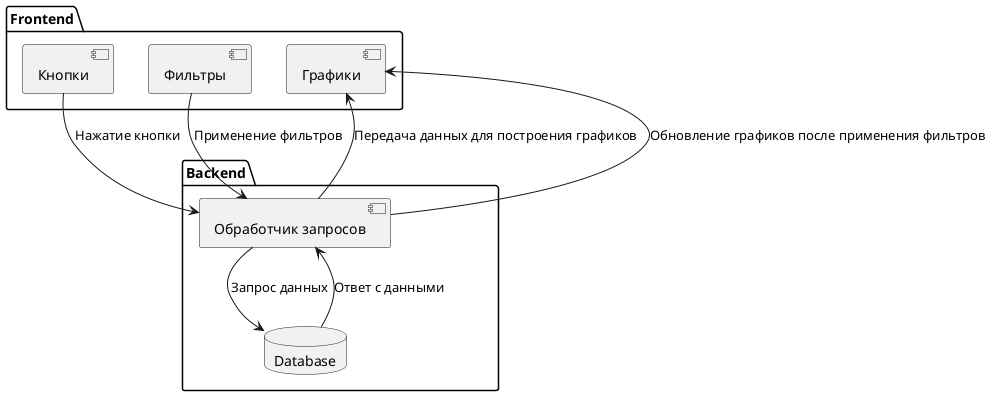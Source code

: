 @startuml
package "Frontend" {
  component [Кнопки] as Buttons
  component [Графики] as Charts
  component [Фильтры] as Filters
}

package "Backend" {
  component [Обработчик запросов] as RequestHandler
  database Database
}

Buttons --> RequestHandler : Нажатие кнопки
RequestHandler --> Database : Запрос данных
Database --> RequestHandler : Ответ с данными
RequestHandler --> Charts : Передача данных для построения графиков
Filters --> RequestHandler : Применение фильтров
RequestHandler --> Charts : Обновление графиков после применения фильтров
@enduml
